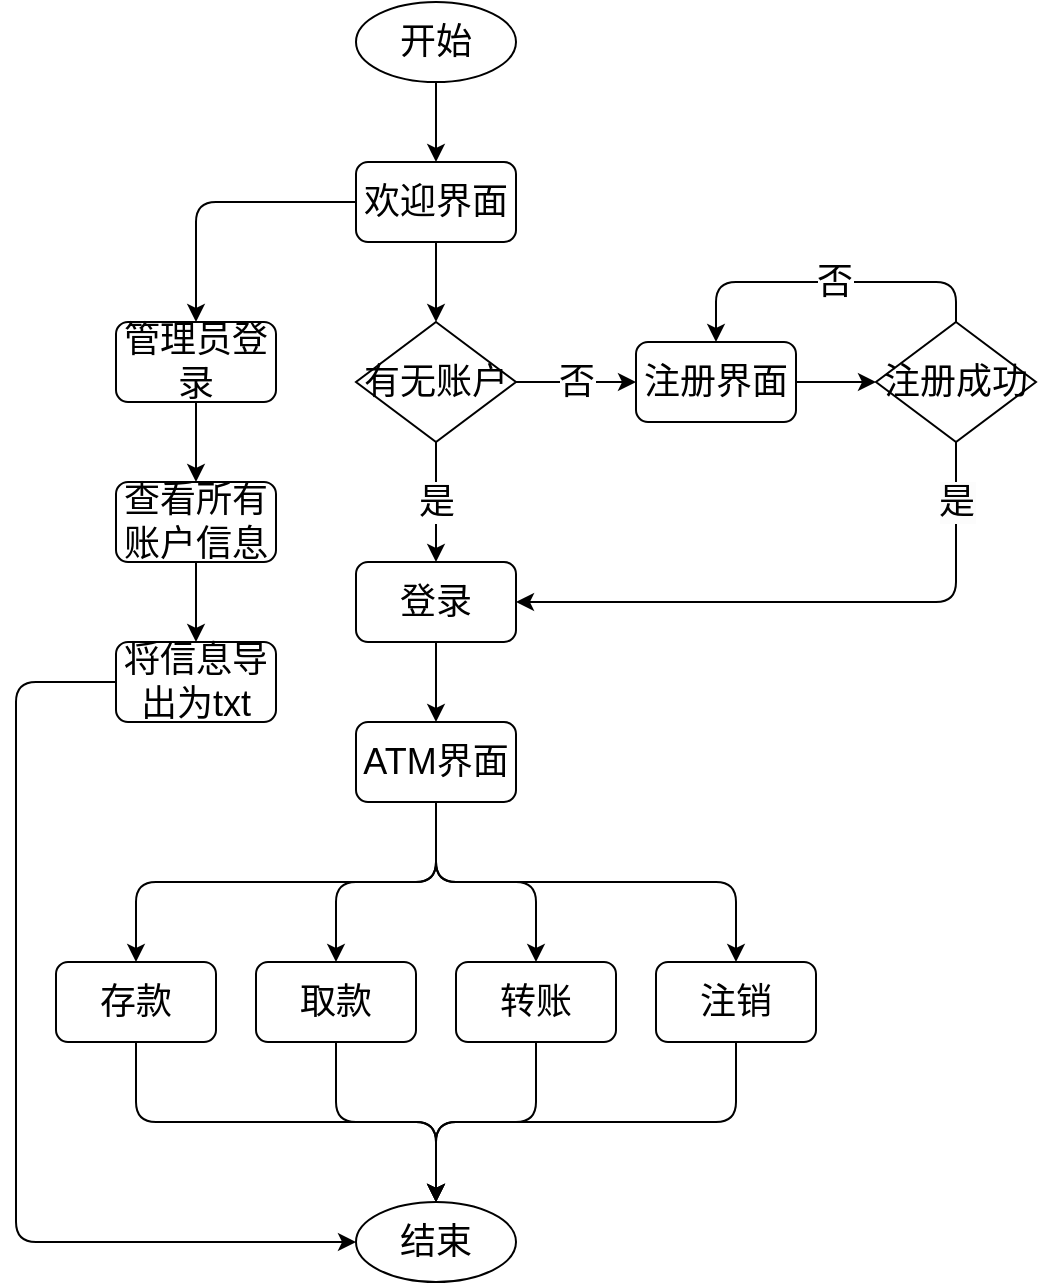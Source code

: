 <mxfile version="13.10.0" type="embed">
    <diagram id="sCRhrEQBMJ-Dx5Suzf_J" name="第 1 页">
        <mxGraphModel dx="523" dy="701" grid="0" gridSize="10" guides="1" tooltips="1" connect="1" arrows="1" fold="1" page="1" pageScale="1" pageWidth="827" pageHeight="1169" background="#FFFFFF" math="0" shadow="0">
            <root>
                <mxCell id="0"/>
                <mxCell id="1" parent="0"/>
                <mxCell id="2" value="开始" style="ellipse;whiteSpace=wrap;html=1;fontSize=18;fillColor=#FFFFFF;fontColor=#000000;strokeColor=#000000;" vertex="1" parent="1">
                    <mxGeometry x="200" y="80" width="80" height="40" as="geometry"/>
                </mxCell>
                <mxCell id="5" value="欢迎界面" style="rounded=1;whiteSpace=wrap;html=1;fontSize=18;fillColor=#FFFFFF;fontColor=#000000;strokeColor=#000000;" vertex="1" parent="1">
                    <mxGeometry x="200" y="160" width="80" height="40" as="geometry"/>
                </mxCell>
                <mxCell id="8" value="有无账户" style="rhombus;whiteSpace=wrap;html=1;fontSize=18;fillColor=#FFFFFF;strokeColor=#000000;fontColor=#000000;" vertex="1" parent="1">
                    <mxGeometry x="200" y="240" width="80" height="60" as="geometry"/>
                </mxCell>
                <mxCell id="9" value="" style="endArrow=classic;html=1;fontSize=18;exitX=0.5;exitY=1;exitDx=0;exitDy=0;entryX=0.5;entryY=0;entryDx=0;entryDy=0;strokeColor=#000000;" edge="1" parent="1" source="5" target="8">
                    <mxGeometry width="50" height="50" relative="1" as="geometry">
                        <mxPoint x="280" y="370" as="sourcePoint"/>
                        <mxPoint x="330" y="320" as="targetPoint"/>
                    </mxGeometry>
                </mxCell>
                <mxCell id="10" value="" style="endArrow=classic;html=1;fontSize=18;exitX=0.5;exitY=1;exitDx=0;exitDy=0;entryX=0.5;entryY=0;entryDx=0;entryDy=0;strokeColor=#000000;" edge="1" parent="1" source="2" target="5">
                    <mxGeometry width="50" height="50" relative="1" as="geometry">
                        <mxPoint x="280" y="370" as="sourcePoint"/>
                        <mxPoint x="330" y="320" as="targetPoint"/>
                    </mxGeometry>
                </mxCell>
                <mxCell id="13" value="登录" style="rounded=1;whiteSpace=wrap;html=1;fontSize=18;fontColor=#000000;fillColor=#FFFFFF;strokeColor=#000000;" vertex="1" parent="1">
                    <mxGeometry x="200" y="360" width="80" height="40" as="geometry"/>
                </mxCell>
                <mxCell id="16" value="注册界面" style="rounded=1;whiteSpace=wrap;html=1;fontSize=18;strokeColor=#000000;fillColor=#FFFFFF;fontColor=#000000;" vertex="1" parent="1">
                    <mxGeometry x="340" y="250" width="80" height="40" as="geometry"/>
                </mxCell>
                <mxCell id="19" value="ATM界面" style="rounded=1;whiteSpace=wrap;html=1;fontSize=18;fontColor=#000000;fillColor=#FFFFFF;strokeColor=#000000;" vertex="1" parent="1">
                    <mxGeometry x="200" y="440" width="80" height="40" as="geometry"/>
                </mxCell>
                <mxCell id="20" value="" style="endArrow=classic;html=1;fontSize=18;exitX=0.5;exitY=1;exitDx=0;exitDy=0;entryX=0.5;entryY=0;entryDx=0;entryDy=0;strokeColor=#000000;" edge="1" parent="1" source="13" target="19">
                    <mxGeometry width="50" height="50" relative="1" as="geometry">
                        <mxPoint x="280" y="370" as="sourcePoint"/>
                        <mxPoint x="330" y="320" as="targetPoint"/>
                    </mxGeometry>
                </mxCell>
                <mxCell id="21" value="管理员登录" style="rounded=1;whiteSpace=wrap;html=1;fontSize=18;fillColor=#FFFFFF;fontColor=#000000;strokeColor=#000000;" vertex="1" parent="1">
                    <mxGeometry x="80" y="240" width="80" height="40" as="geometry"/>
                </mxCell>
                <mxCell id="28" value="注册成功" style="rhombus;whiteSpace=wrap;html=1;fontSize=18;labelBackgroundColor=none;labelBorderColor=none;strokeColor=#000000;fillColor=#FFFFFF;fontColor=#000000;" vertex="1" parent="1">
                    <mxGeometry x="460" y="240" width="80" height="60" as="geometry"/>
                </mxCell>
                <mxCell id="29" value="" style="endArrow=classic;html=1;fontSize=18;exitX=1;exitY=0.5;exitDx=0;exitDy=0;entryX=0;entryY=0.5;entryDx=0;entryDy=0;strokeColor=#000000;" edge="1" parent="1" source="16" target="28">
                    <mxGeometry width="50" height="50" relative="1" as="geometry">
                        <mxPoint x="280" y="370" as="sourcePoint"/>
                        <mxPoint x="330" y="320" as="targetPoint"/>
                    </mxGeometry>
                </mxCell>
                <mxCell id="41" value="否" style="endArrow=classic;html=1;fontSize=18;exitX=1;exitY=0.5;exitDx=0;exitDy=0;entryX=0;entryY=0.5;entryDx=0;entryDy=0;strokeColor=#000000;labelBackgroundColor=#FFFFFF;fontColor=#000000;" edge="1" parent="1" source="8" target="16">
                    <mxGeometry relative="1" as="geometry">
                        <mxPoint x="260" y="450" as="sourcePoint"/>
                        <mxPoint x="360" y="450" as="targetPoint"/>
                        <Array as="points">
                            <mxPoint x="310" y="270"/>
                        </Array>
                        <mxPoint as="offset"/>
                    </mxGeometry>
                </mxCell>
                <mxCell id="43" value="否" style="endArrow=classic;html=1;fontSize=18;exitX=0.5;exitY=0;exitDx=0;exitDy=0;entryX=0.5;entryY=0;entryDx=0;entryDy=0;fontColor=#000000;labelBackgroundColor=#FFFFFF;strokeColor=#000000;" edge="1" parent="1" source="28" target="16">
                    <mxGeometry x="-0.043" relative="1" as="geometry">
                        <mxPoint x="260" y="450" as="sourcePoint"/>
                        <mxPoint x="300" y="210" as="targetPoint"/>
                        <Array as="points">
                            <mxPoint x="500" y="220"/>
                            <mxPoint x="440" y="220"/>
                            <mxPoint x="380" y="220"/>
                        </Array>
                        <mxPoint as="offset"/>
                    </mxGeometry>
                </mxCell>
                <mxCell id="45" value="" style="endArrow=classic;html=1;fontSize=18;exitX=0.5;exitY=1;exitDx=0;exitDy=0;entryX=0.5;entryY=0;entryDx=0;entryDy=0;fontColor=#000000;labelBackgroundColor=#FFFFFF;strokeColor=#000000;" edge="1" parent="1" source="8" target="13">
                    <mxGeometry relative="1" as="geometry">
                        <mxPoint x="260" y="450" as="sourcePoint"/>
                        <mxPoint x="360" y="450" as="targetPoint"/>
                        <Array as="points"/>
                    </mxGeometry>
                </mxCell>
                <mxCell id="46" value="是" style="edgeLabel;resizable=0;html=1;align=center;verticalAlign=middle;fontSize=18;labelBackgroundColor=#FFFFFF;fontColor=#000000;" connectable="0" vertex="1" parent="45">
                    <mxGeometry relative="1" as="geometry">
                        <mxPoint as="offset"/>
                    </mxGeometry>
                </mxCell>
                <mxCell id="47" value="" style="edgeStyle=segmentEdgeStyle;endArrow=classic;html=1;fontSize=18;exitX=0;exitY=0.5;exitDx=0;exitDy=0;entryX=0.5;entryY=0;entryDx=0;entryDy=0;strokeColor=#000000;" edge="1" parent="1" source="5" target="21">
                    <mxGeometry width="50" height="50" relative="1" as="geometry">
                        <mxPoint x="290" y="290" as="sourcePoint"/>
                        <mxPoint x="340" y="240" as="targetPoint"/>
                    </mxGeometry>
                </mxCell>
                <mxCell id="49" value="是" style="endArrow=classic;html=1;fontSize=18;exitX=0.5;exitY=1;exitDx=0;exitDy=0;entryX=1;entryY=0.5;entryDx=0;entryDy=0;fontColor=#000000;labelBackgroundColor=#FCFCFC;strokeColor=#000000;" edge="1" parent="1" source="28" target="13">
                    <mxGeometry x="-0.8" relative="1" as="geometry">
                        <mxPoint x="270" y="260" as="sourcePoint"/>
                        <mxPoint x="370" y="260" as="targetPoint"/>
                        <Array as="points">
                            <mxPoint x="500" y="380"/>
                        </Array>
                        <mxPoint as="offset"/>
                    </mxGeometry>
                </mxCell>
                <mxCell id="57" value="取款" style="rounded=1;whiteSpace=wrap;html=1;fontSize=18;fontColor=#000000;fillColor=#FFFFFF;strokeColor=#000000;" vertex="1" parent="1">
                    <mxGeometry x="150" y="560" width="80" height="40" as="geometry"/>
                </mxCell>
                <mxCell id="58" value="转账" style="rounded=1;whiteSpace=wrap;html=1;fontSize=18;fillColor=#FFFFFF;strokeColor=#000000;fontColor=#000000;" vertex="1" parent="1">
                    <mxGeometry x="250" y="560" width="80" height="40" as="geometry"/>
                </mxCell>
                <mxCell id="59" value="注销" style="rounded=1;whiteSpace=wrap;html=1;fontSize=18;fontColor=#000000;strokeColor=#000000;fillColor=#FFFFFF;" vertex="1" parent="1">
                    <mxGeometry x="350" y="560" width="80" height="40" as="geometry"/>
                </mxCell>
                <mxCell id="60" value="存款" style="rounded=1;whiteSpace=wrap;html=1;fontSize=18;fillColor=#FFFFFF;strokeColor=#000000;fontColor=#000000;" vertex="1" parent="1">
                    <mxGeometry x="50" y="560" width="80" height="40" as="geometry"/>
                </mxCell>
                <mxCell id="62" value="" style="edgeStyle=segmentEdgeStyle;endArrow=classic;html=1;fontSize=18;entryX=0.5;entryY=0;entryDx=0;entryDy=0;strokeColor=#000000;" edge="1" parent="1" target="58">
                    <mxGeometry width="50" height="50" relative="1" as="geometry">
                        <mxPoint x="240" y="480" as="sourcePoint"/>
                        <mxPoint x="340" y="440" as="targetPoint"/>
                        <Array as="points">
                            <mxPoint x="240" y="520"/>
                            <mxPoint x="290" y="520"/>
                        </Array>
                    </mxGeometry>
                </mxCell>
                <mxCell id="63" value="" style="edgeStyle=segmentEdgeStyle;endArrow=classic;html=1;fontSize=18;entryX=0.5;entryY=0;entryDx=0;entryDy=0;exitX=0.5;exitY=1;exitDx=0;exitDy=0;strokeColor=#000000;" edge="1" parent="1" source="19" target="59">
                    <mxGeometry width="50" height="50" relative="1" as="geometry">
                        <mxPoint x="240" y="520" as="sourcePoint"/>
                        <mxPoint x="340" y="440" as="targetPoint"/>
                        <Array as="points">
                            <mxPoint x="240" y="520"/>
                            <mxPoint x="390" y="520"/>
                        </Array>
                    </mxGeometry>
                </mxCell>
                <mxCell id="70" value="" style="endArrow=classic;html=1;fontSize=18;exitX=0.5;exitY=1;exitDx=0;exitDy=0;entryX=0.5;entryY=0;entryDx=0;entryDy=0;strokeColor=#000000;" edge="1" parent="1" source="21" target="71">
                    <mxGeometry width="50" height="50" relative="1" as="geometry">
                        <mxPoint x="130" y="390" as="sourcePoint"/>
                        <mxPoint x="150" y="310" as="targetPoint"/>
                    </mxGeometry>
                </mxCell>
                <mxCell id="71" value="查看所有账户信息" style="rounded=1;whiteSpace=wrap;html=1;fontSize=18;fillColor=#FFFFFF;strokeColor=#000000;fontColor=#000000;" vertex="1" parent="1">
                    <mxGeometry x="80" y="320" width="80" height="40" as="geometry"/>
                </mxCell>
                <mxCell id="72" value="将信息导出为txt" style="rounded=1;whiteSpace=wrap;html=1;fontSize=18;fontColor=#000000;fillColor=#FFFFFF;strokeColor=#000000;" vertex="1" parent="1">
                    <mxGeometry x="80" y="400" width="80" height="40" as="geometry"/>
                </mxCell>
                <mxCell id="73" value="" style="endArrow=classic;html=1;fontSize=18;exitX=0.5;exitY=1;exitDx=0;exitDy=0;entryX=0.5;entryY=0;entryDx=0;entryDy=0;strokeColor=#000000;" edge="1" parent="1" source="71" target="72">
                    <mxGeometry width="50" height="50" relative="1" as="geometry">
                        <mxPoint x="130" y="390" as="sourcePoint"/>
                        <mxPoint x="180" y="340" as="targetPoint"/>
                    </mxGeometry>
                </mxCell>
                <mxCell id="74" value="" style="edgeStyle=segmentEdgeStyle;endArrow=classic;html=1;fontSize=18;exitX=0.5;exitY=1;exitDx=0;exitDy=0;strokeColor=#000000;" edge="1" parent="1" source="60">
                    <mxGeometry width="50" height="50" relative="1" as="geometry">
                        <mxPoint x="130" y="590" as="sourcePoint"/>
                        <mxPoint x="240" y="680" as="targetPoint"/>
                        <Array as="points">
                            <mxPoint x="90" y="640"/>
                            <mxPoint x="240" y="640"/>
                        </Array>
                    </mxGeometry>
                </mxCell>
                <mxCell id="75" value="" style="edgeStyle=segmentEdgeStyle;endArrow=classic;html=1;fontSize=18;exitX=0.5;exitY=1;exitDx=0;exitDy=0;strokeColor=#000000;" edge="1" parent="1" source="57">
                    <mxGeometry width="50" height="50" relative="1" as="geometry">
                        <mxPoint x="130" y="590" as="sourcePoint"/>
                        <mxPoint x="240" y="680" as="targetPoint"/>
                        <Array as="points">
                            <mxPoint x="190" y="640"/>
                            <mxPoint x="240" y="640"/>
                        </Array>
                    </mxGeometry>
                </mxCell>
                <mxCell id="76" value="" style="edgeStyle=segmentEdgeStyle;endArrow=classic;html=1;fontSize=18;exitX=0.5;exitY=1;exitDx=0;exitDy=0;strokeColor=#000000;" edge="1" parent="1" source="58">
                    <mxGeometry width="50" height="50" relative="1" as="geometry">
                        <mxPoint x="130" y="590" as="sourcePoint"/>
                        <mxPoint x="240" y="680" as="targetPoint"/>
                        <Array as="points">
                            <mxPoint x="290" y="640"/>
                            <mxPoint x="240" y="640"/>
                        </Array>
                    </mxGeometry>
                </mxCell>
                <mxCell id="77" value="" style="edgeStyle=segmentEdgeStyle;endArrow=classic;html=1;fontSize=18;exitX=0.5;exitY=1;exitDx=0;exitDy=0;strokeColor=#000000;" edge="1" parent="1" source="59">
                    <mxGeometry width="50" height="50" relative="1" as="geometry">
                        <mxPoint x="130" y="590" as="sourcePoint"/>
                        <mxPoint x="240" y="680" as="targetPoint"/>
                        <Array as="points">
                            <mxPoint x="390" y="640"/>
                            <mxPoint x="240" y="640"/>
                        </Array>
                    </mxGeometry>
                </mxCell>
                <mxCell id="79" value="结束" style="ellipse;whiteSpace=wrap;html=1;fontSize=18;strokeColor=#000000;fillColor=#FFFFFF;fontColor=#000000;" vertex="1" parent="1">
                    <mxGeometry x="200" y="680" width="80" height="40" as="geometry"/>
                </mxCell>
                <mxCell id="80" value="" style="edgeStyle=segmentEdgeStyle;endArrow=classic;html=1;fontSize=18;exitX=0;exitY=0.5;exitDx=0;exitDy=0;entryX=0;entryY=0.5;entryDx=0;entryDy=0;strokeColor=#000000;" edge="1" parent="1" source="72" target="79">
                    <mxGeometry width="50" height="50" relative="1" as="geometry">
                        <mxPoint x="130" y="490" as="sourcePoint"/>
                        <mxPoint x="40" y="740" as="targetPoint"/>
                        <Array as="points">
                            <mxPoint x="30" y="420"/>
                            <mxPoint x="30" y="700"/>
                        </Array>
                    </mxGeometry>
                </mxCell>
                <mxCell id="81" value="" style="edgeStyle=segmentEdgeStyle;endArrow=classic;html=1;labelBackgroundColor=#FFFFFF;strokeColor=#000000;fontSize=18;fontColor=#000000;exitX=0.5;exitY=1;exitDx=0;exitDy=0;entryX=0.5;entryY=0;entryDx=0;entryDy=0;" edge="1" parent="1" source="19" target="57">
                    <mxGeometry width="50" height="50" relative="1" as="geometry">
                        <mxPoint x="180" y="540" as="sourcePoint"/>
                        <mxPoint x="230" y="490" as="targetPoint"/>
                        <Array as="points">
                            <mxPoint x="240" y="520"/>
                            <mxPoint x="190" y="520"/>
                        </Array>
                    </mxGeometry>
                </mxCell>
                <mxCell id="82" value="" style="edgeStyle=segmentEdgeStyle;endArrow=classic;html=1;labelBackgroundColor=#FFFFFF;strokeColor=#000000;fontSize=18;fontColor=#000000;exitX=0.5;exitY=1;exitDx=0;exitDy=0;entryX=0.5;entryY=0;entryDx=0;entryDy=0;" edge="1" parent="1" source="19" target="60">
                    <mxGeometry width="50" height="50" relative="1" as="geometry">
                        <mxPoint x="180" y="540" as="sourcePoint"/>
                        <mxPoint x="230" y="490" as="targetPoint"/>
                        <Array as="points">
                            <mxPoint x="240" y="520"/>
                            <mxPoint x="90" y="520"/>
                        </Array>
                    </mxGeometry>
                </mxCell>
            </root>
        </mxGraphModel>
    </diagram>
</mxfile>